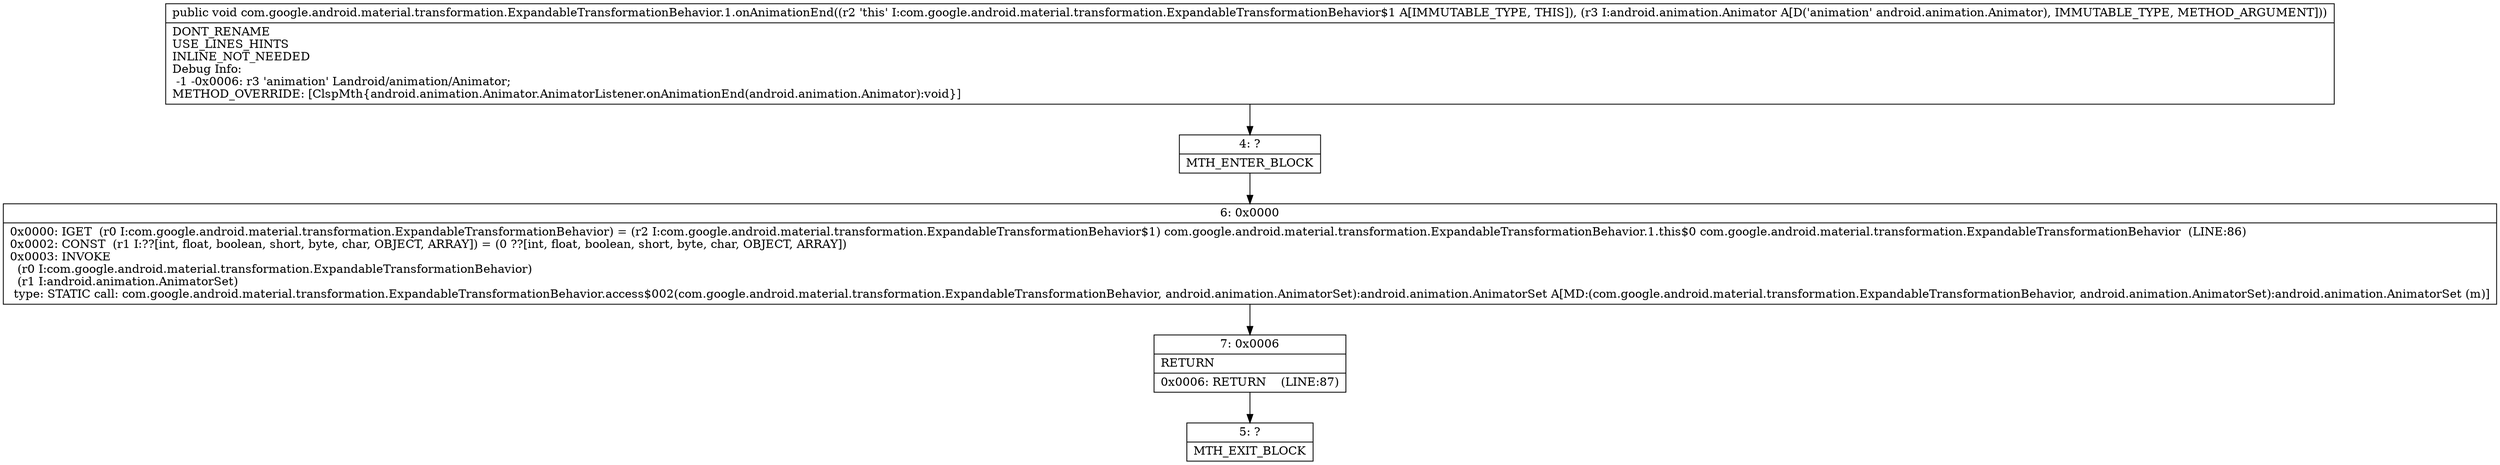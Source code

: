 digraph "CFG forcom.google.android.material.transformation.ExpandableTransformationBehavior.1.onAnimationEnd(Landroid\/animation\/Animator;)V" {
Node_4 [shape=record,label="{4\:\ ?|MTH_ENTER_BLOCK\l}"];
Node_6 [shape=record,label="{6\:\ 0x0000|0x0000: IGET  (r0 I:com.google.android.material.transformation.ExpandableTransformationBehavior) = (r2 I:com.google.android.material.transformation.ExpandableTransformationBehavior$1) com.google.android.material.transformation.ExpandableTransformationBehavior.1.this$0 com.google.android.material.transformation.ExpandableTransformationBehavior  (LINE:86)\l0x0002: CONST  (r1 I:??[int, float, boolean, short, byte, char, OBJECT, ARRAY]) = (0 ??[int, float, boolean, short, byte, char, OBJECT, ARRAY]) \l0x0003: INVOKE  \l  (r0 I:com.google.android.material.transformation.ExpandableTransformationBehavior)\l  (r1 I:android.animation.AnimatorSet)\l type: STATIC call: com.google.android.material.transformation.ExpandableTransformationBehavior.access$002(com.google.android.material.transformation.ExpandableTransformationBehavior, android.animation.AnimatorSet):android.animation.AnimatorSet A[MD:(com.google.android.material.transformation.ExpandableTransformationBehavior, android.animation.AnimatorSet):android.animation.AnimatorSet (m)]\l}"];
Node_7 [shape=record,label="{7\:\ 0x0006|RETURN\l|0x0006: RETURN    (LINE:87)\l}"];
Node_5 [shape=record,label="{5\:\ ?|MTH_EXIT_BLOCK\l}"];
MethodNode[shape=record,label="{public void com.google.android.material.transformation.ExpandableTransformationBehavior.1.onAnimationEnd((r2 'this' I:com.google.android.material.transformation.ExpandableTransformationBehavior$1 A[IMMUTABLE_TYPE, THIS]), (r3 I:android.animation.Animator A[D('animation' android.animation.Animator), IMMUTABLE_TYPE, METHOD_ARGUMENT]))  | DONT_RENAME\lUSE_LINES_HINTS\lINLINE_NOT_NEEDED\lDebug Info:\l  \-1 \-0x0006: r3 'animation' Landroid\/animation\/Animator;\lMETHOD_OVERRIDE: [ClspMth\{android.animation.Animator.AnimatorListener.onAnimationEnd(android.animation.Animator):void\}]\l}"];
MethodNode -> Node_4;Node_4 -> Node_6;
Node_6 -> Node_7;
Node_7 -> Node_5;
}

